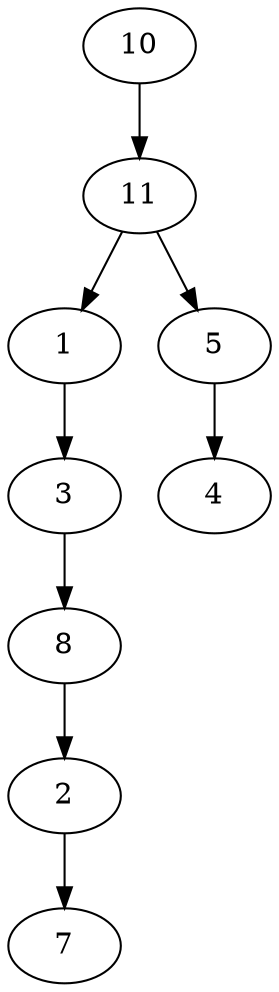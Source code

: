 digraph G {
    // splines="FALSE";

    // /* Entities */
    // shortName [label="shortName", shape="triangle"]
    
    // /* Relationships */
    // F1 -> shortName[label=".63"]

    // /* Ranks */
    // { rank=same; shortName; };
    // 3 -> { 4 5  6 7}
    10->11;
    11->1->3;
    11->5->4;
    3->8->2->7;

}
